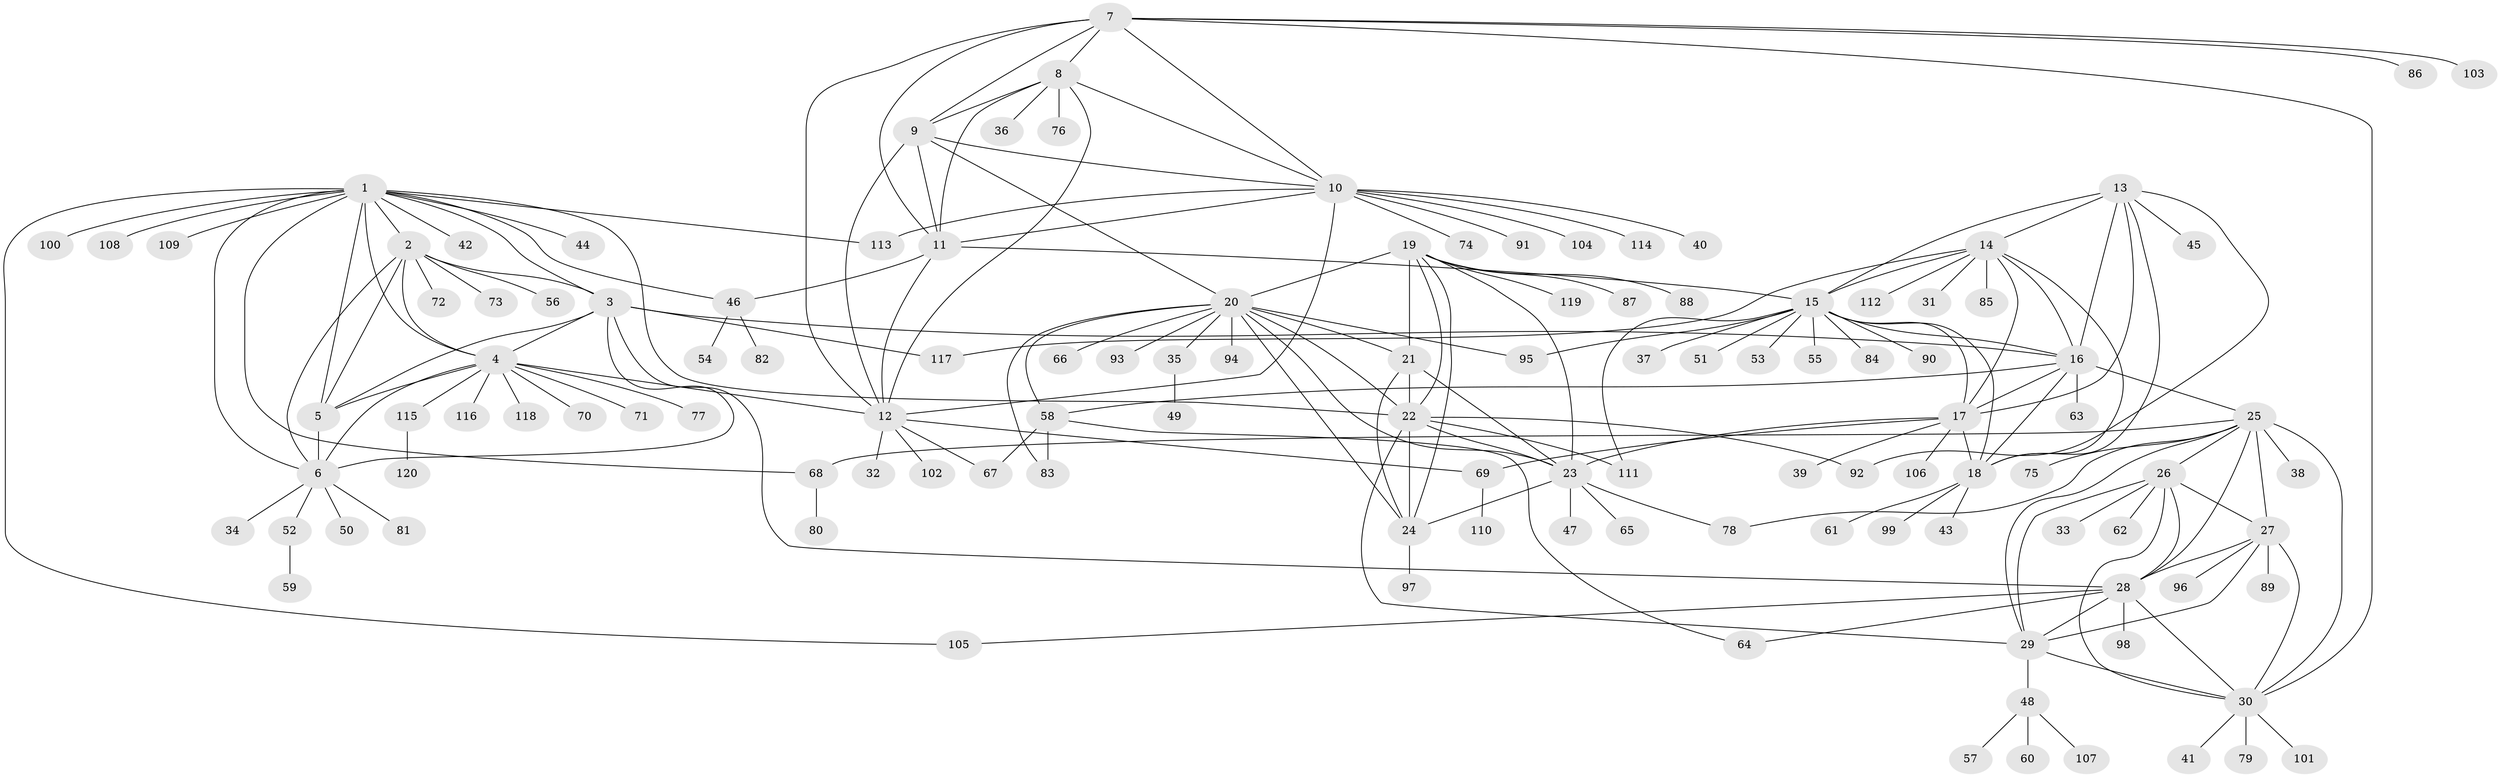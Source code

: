 // Generated by graph-tools (version 1.1) at 2025/37/03/09/25 02:37:29]
// undirected, 120 vertices, 189 edges
graph export_dot {
graph [start="1"]
  node [color=gray90,style=filled];
  1;
  2;
  3;
  4;
  5;
  6;
  7;
  8;
  9;
  10;
  11;
  12;
  13;
  14;
  15;
  16;
  17;
  18;
  19;
  20;
  21;
  22;
  23;
  24;
  25;
  26;
  27;
  28;
  29;
  30;
  31;
  32;
  33;
  34;
  35;
  36;
  37;
  38;
  39;
  40;
  41;
  42;
  43;
  44;
  45;
  46;
  47;
  48;
  49;
  50;
  51;
  52;
  53;
  54;
  55;
  56;
  57;
  58;
  59;
  60;
  61;
  62;
  63;
  64;
  65;
  66;
  67;
  68;
  69;
  70;
  71;
  72;
  73;
  74;
  75;
  76;
  77;
  78;
  79;
  80;
  81;
  82;
  83;
  84;
  85;
  86;
  87;
  88;
  89;
  90;
  91;
  92;
  93;
  94;
  95;
  96;
  97;
  98;
  99;
  100;
  101;
  102;
  103;
  104;
  105;
  106;
  107;
  108;
  109;
  110;
  111;
  112;
  113;
  114;
  115;
  116;
  117;
  118;
  119;
  120;
  1 -- 2;
  1 -- 3;
  1 -- 4;
  1 -- 5;
  1 -- 6;
  1 -- 22;
  1 -- 42;
  1 -- 44;
  1 -- 46;
  1 -- 68;
  1 -- 100;
  1 -- 105;
  1 -- 108;
  1 -- 109;
  1 -- 113;
  2 -- 3;
  2 -- 4;
  2 -- 5;
  2 -- 6;
  2 -- 56;
  2 -- 72;
  2 -- 73;
  3 -- 4;
  3 -- 5;
  3 -- 6;
  3 -- 16;
  3 -- 28;
  3 -- 117;
  4 -- 5;
  4 -- 6;
  4 -- 12;
  4 -- 70;
  4 -- 71;
  4 -- 77;
  4 -- 115;
  4 -- 116;
  4 -- 118;
  5 -- 6;
  6 -- 34;
  6 -- 50;
  6 -- 52;
  6 -- 81;
  7 -- 8;
  7 -- 9;
  7 -- 10;
  7 -- 11;
  7 -- 12;
  7 -- 30;
  7 -- 86;
  7 -- 103;
  8 -- 9;
  8 -- 10;
  8 -- 11;
  8 -- 12;
  8 -- 36;
  8 -- 76;
  9 -- 10;
  9 -- 11;
  9 -- 12;
  9 -- 20;
  10 -- 11;
  10 -- 12;
  10 -- 40;
  10 -- 74;
  10 -- 91;
  10 -- 104;
  10 -- 113;
  10 -- 114;
  11 -- 12;
  11 -- 15;
  11 -- 46;
  12 -- 32;
  12 -- 67;
  12 -- 69;
  12 -- 102;
  13 -- 14;
  13 -- 15;
  13 -- 16;
  13 -- 17;
  13 -- 18;
  13 -- 45;
  13 -- 92;
  14 -- 15;
  14 -- 16;
  14 -- 17;
  14 -- 18;
  14 -- 31;
  14 -- 85;
  14 -- 112;
  14 -- 117;
  15 -- 16;
  15 -- 17;
  15 -- 18;
  15 -- 37;
  15 -- 51;
  15 -- 53;
  15 -- 55;
  15 -- 84;
  15 -- 90;
  15 -- 95;
  15 -- 111;
  16 -- 17;
  16 -- 18;
  16 -- 25;
  16 -- 58;
  16 -- 63;
  17 -- 18;
  17 -- 23;
  17 -- 39;
  17 -- 69;
  17 -- 106;
  18 -- 43;
  18 -- 61;
  18 -- 99;
  19 -- 20;
  19 -- 21;
  19 -- 22;
  19 -- 23;
  19 -- 24;
  19 -- 87;
  19 -- 88;
  19 -- 119;
  20 -- 21;
  20 -- 22;
  20 -- 23;
  20 -- 24;
  20 -- 35;
  20 -- 58;
  20 -- 66;
  20 -- 83;
  20 -- 93;
  20 -- 94;
  20 -- 95;
  21 -- 22;
  21 -- 23;
  21 -- 24;
  22 -- 23;
  22 -- 24;
  22 -- 29;
  22 -- 92;
  22 -- 111;
  23 -- 24;
  23 -- 47;
  23 -- 65;
  23 -- 78;
  24 -- 97;
  25 -- 26;
  25 -- 27;
  25 -- 28;
  25 -- 29;
  25 -- 30;
  25 -- 38;
  25 -- 68;
  25 -- 75;
  25 -- 78;
  26 -- 27;
  26 -- 28;
  26 -- 29;
  26 -- 30;
  26 -- 33;
  26 -- 62;
  27 -- 28;
  27 -- 29;
  27 -- 30;
  27 -- 89;
  27 -- 96;
  28 -- 29;
  28 -- 30;
  28 -- 64;
  28 -- 98;
  28 -- 105;
  29 -- 30;
  29 -- 48;
  30 -- 41;
  30 -- 79;
  30 -- 101;
  35 -- 49;
  46 -- 54;
  46 -- 82;
  48 -- 57;
  48 -- 60;
  48 -- 107;
  52 -- 59;
  58 -- 64;
  58 -- 67;
  58 -- 83;
  68 -- 80;
  69 -- 110;
  115 -- 120;
}
